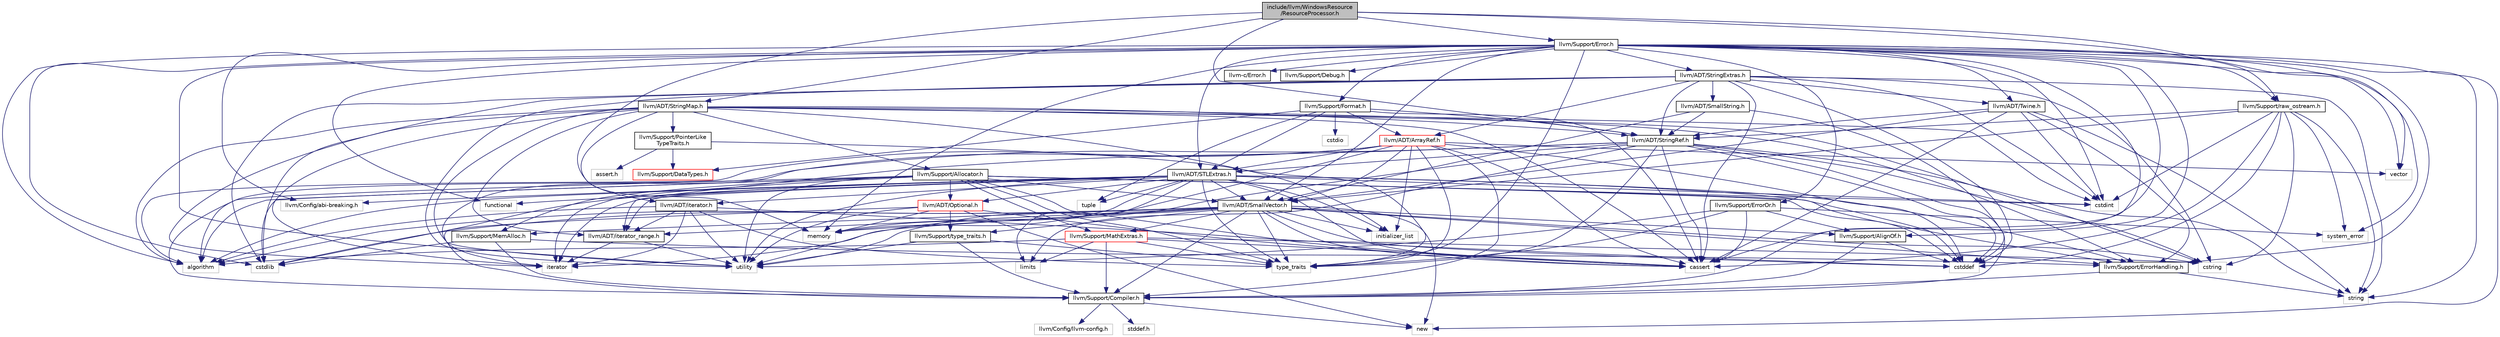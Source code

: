digraph "include/llvm/WindowsResource/ResourceProcessor.h"
{
 // LATEX_PDF_SIZE
  bgcolor="transparent";
  edge [fontname="Helvetica",fontsize="10",labelfontname="Helvetica",labelfontsize="10"];
  node [fontname="Helvetica",fontsize="10",shape="box"];
  Node1 [label="include/llvm/WindowsResource\l/ResourceProcessor.h",height=0.2,width=0.4,color="black", fillcolor="grey75", style="filled", fontcolor="black",tooltip=" "];
  Node1 -> Node2 [color="midnightblue",fontsize="10",style="solid",fontname="Helvetica"];
  Node2 [label="llvm/ADT/StringMap.h",height=0.2,width=0.4,color="black",URL="$StringMap_8h.html",tooltip=" "];
  Node2 -> Node3 [color="midnightblue",fontsize="10",style="solid",fontname="Helvetica"];
  Node3 [label="llvm/ADT/StringRef.h",height=0.2,width=0.4,color="black",URL="$StringRef_8h.html",tooltip=" "];
  Node3 -> Node4 [color="midnightblue",fontsize="10",style="solid",fontname="Helvetica"];
  Node4 [label="llvm/ADT/STLExtras.h",height=0.2,width=0.4,color="black",URL="$STLExtras_8h.html",tooltip=" "];
  Node4 -> Node5 [color="midnightblue",fontsize="10",style="solid",fontname="Helvetica"];
  Node5 [label="llvm/ADT/Optional.h",height=0.2,width=0.4,color="red",URL="$Optional_8h.html",tooltip=" "];
  Node5 -> Node7 [color="midnightblue",fontsize="10",style="solid",fontname="Helvetica"];
  Node7 [label="llvm/Support/Compiler.h",height=0.2,width=0.4,color="black",URL="$Compiler_8h.html",tooltip=" "];
  Node7 -> Node8 [color="midnightblue",fontsize="10",style="solid",fontname="Helvetica"];
  Node8 [label="llvm/Config/llvm-config.h",height=0.2,width=0.4,color="grey75",tooltip=" "];
  Node7 -> Node9 [color="midnightblue",fontsize="10",style="solid",fontname="Helvetica"];
  Node9 [label="new",height=0.2,width=0.4,color="grey75",tooltip=" "];
  Node7 -> Node10 [color="midnightblue",fontsize="10",style="solid",fontname="Helvetica"];
  Node10 [label="stddef.h",height=0.2,width=0.4,color="grey75",tooltip=" "];
  Node5 -> Node11 [color="midnightblue",fontsize="10",style="solid",fontname="Helvetica"];
  Node11 [label="llvm/Support/type_traits.h",height=0.2,width=0.4,color="black",URL="$type__traits_8h.html",tooltip=" "];
  Node11 -> Node7 [color="midnightblue",fontsize="10",style="solid",fontname="Helvetica"];
  Node11 -> Node12 [color="midnightblue",fontsize="10",style="solid",fontname="Helvetica"];
  Node12 [label="type_traits",height=0.2,width=0.4,color="grey75",tooltip=" "];
  Node11 -> Node13 [color="midnightblue",fontsize="10",style="solid",fontname="Helvetica"];
  Node13 [label="utility",height=0.2,width=0.4,color="grey75",tooltip=" "];
  Node5 -> Node14 [color="midnightblue",fontsize="10",style="solid",fontname="Helvetica"];
  Node14 [label="cassert",height=0.2,width=0.4,color="grey75",tooltip=" "];
  Node5 -> Node15 [color="midnightblue",fontsize="10",style="solid",fontname="Helvetica"];
  Node15 [label="memory",height=0.2,width=0.4,color="grey75",tooltip=" "];
  Node5 -> Node9 [color="midnightblue",fontsize="10",style="solid",fontname="Helvetica"];
  Node5 -> Node13 [color="midnightblue",fontsize="10",style="solid",fontname="Helvetica"];
  Node4 -> Node16 [color="midnightblue",fontsize="10",style="solid",fontname="Helvetica"];
  Node16 [label="llvm/ADT/SmallVector.h",height=0.2,width=0.4,color="black",URL="$SmallVector_8h.html",tooltip=" "];
  Node16 -> Node17 [color="midnightblue",fontsize="10",style="solid",fontname="Helvetica"];
  Node17 [label="llvm/ADT/iterator_range.h",height=0.2,width=0.4,color="black",URL="$iterator__range_8h.html",tooltip="This provides a very simple, boring adaptor for a begin and end iterator into a range type."];
  Node17 -> Node18 [color="midnightblue",fontsize="10",style="solid",fontname="Helvetica"];
  Node18 [label="iterator",height=0.2,width=0.4,color="grey75",tooltip=" "];
  Node17 -> Node13 [color="midnightblue",fontsize="10",style="solid",fontname="Helvetica"];
  Node16 -> Node19 [color="midnightblue",fontsize="10",style="solid",fontname="Helvetica"];
  Node19 [label="llvm/Support/AlignOf.h",height=0.2,width=0.4,color="black",URL="$AlignOf_8h.html",tooltip=" "];
  Node19 -> Node7 [color="midnightblue",fontsize="10",style="solid",fontname="Helvetica"];
  Node19 -> Node20 [color="midnightblue",fontsize="10",style="solid",fontname="Helvetica"];
  Node20 [label="cstddef",height=0.2,width=0.4,color="grey75",tooltip=" "];
  Node16 -> Node7 [color="midnightblue",fontsize="10",style="solid",fontname="Helvetica"];
  Node16 -> Node21 [color="midnightblue",fontsize="10",style="solid",fontname="Helvetica"];
  Node21 [label="llvm/Support/MathExtras.h",height=0.2,width=0.4,color="red",URL="$MathExtras_8h.html",tooltip=" "];
  Node21 -> Node7 [color="midnightblue",fontsize="10",style="solid",fontname="Helvetica"];
  Node21 -> Node29 [color="midnightblue",fontsize="10",style="solid",fontname="Helvetica"];
  Node29 [label="algorithm",height=0.2,width=0.4,color="grey75",tooltip=" "];
  Node21 -> Node14 [color="midnightblue",fontsize="10",style="solid",fontname="Helvetica"];
  Node21 -> Node31 [color="midnightblue",fontsize="10",style="solid",fontname="Helvetica"];
  Node31 [label="cstring",height=0.2,width=0.4,color="grey75",tooltip=" "];
  Node21 -> Node32 [color="midnightblue",fontsize="10",style="solid",fontname="Helvetica"];
  Node32 [label="limits",height=0.2,width=0.4,color="grey75",tooltip=" "];
  Node21 -> Node12 [color="midnightblue",fontsize="10",style="solid",fontname="Helvetica"];
  Node16 -> Node33 [color="midnightblue",fontsize="10",style="solid",fontname="Helvetica"];
  Node33 [label="llvm/Support/MemAlloc.h",height=0.2,width=0.4,color="black",URL="$MemAlloc_8h.html",tooltip="This file defines counterparts of C library allocation functions defined in the namespace 'std'."];
  Node33 -> Node7 [color="midnightblue",fontsize="10",style="solid",fontname="Helvetica"];
  Node33 -> Node34 [color="midnightblue",fontsize="10",style="solid",fontname="Helvetica"];
  Node34 [label="llvm/Support/ErrorHandling.h",height=0.2,width=0.4,color="black",URL="$llvm_2Support_2ErrorHandling_8h.html",tooltip=" "];
  Node34 -> Node7 [color="midnightblue",fontsize="10",style="solid",fontname="Helvetica"];
  Node34 -> Node35 [color="midnightblue",fontsize="10",style="solid",fontname="Helvetica"];
  Node35 [label="string",height=0.2,width=0.4,color="grey75",tooltip=" "];
  Node33 -> Node36 [color="midnightblue",fontsize="10",style="solid",fontname="Helvetica"];
  Node36 [label="cstdlib",height=0.2,width=0.4,color="grey75",tooltip=" "];
  Node16 -> Node11 [color="midnightblue",fontsize="10",style="solid",fontname="Helvetica"];
  Node16 -> Node34 [color="midnightblue",fontsize="10",style="solid",fontname="Helvetica"];
  Node16 -> Node29 [color="midnightblue",fontsize="10",style="solid",fontname="Helvetica"];
  Node16 -> Node14 [color="midnightblue",fontsize="10",style="solid",fontname="Helvetica"];
  Node16 -> Node20 [color="midnightblue",fontsize="10",style="solid",fontname="Helvetica"];
  Node16 -> Node36 [color="midnightblue",fontsize="10",style="solid",fontname="Helvetica"];
  Node16 -> Node31 [color="midnightblue",fontsize="10",style="solid",fontname="Helvetica"];
  Node16 -> Node37 [color="midnightblue",fontsize="10",style="solid",fontname="Helvetica"];
  Node37 [label="initializer_list",height=0.2,width=0.4,color="grey75",tooltip=" "];
  Node16 -> Node18 [color="midnightblue",fontsize="10",style="solid",fontname="Helvetica"];
  Node16 -> Node15 [color="midnightblue",fontsize="10",style="solid",fontname="Helvetica"];
  Node16 -> Node9 [color="midnightblue",fontsize="10",style="solid",fontname="Helvetica"];
  Node16 -> Node12 [color="midnightblue",fontsize="10",style="solid",fontname="Helvetica"];
  Node16 -> Node13 [color="midnightblue",fontsize="10",style="solid",fontname="Helvetica"];
  Node4 -> Node38 [color="midnightblue",fontsize="10",style="solid",fontname="Helvetica"];
  Node38 [label="llvm/ADT/iterator.h",height=0.2,width=0.4,color="black",URL="$iterator_8h.html",tooltip=" "];
  Node38 -> Node17 [color="midnightblue",fontsize="10",style="solid",fontname="Helvetica"];
  Node38 -> Node29 [color="midnightblue",fontsize="10",style="solid",fontname="Helvetica"];
  Node38 -> Node20 [color="midnightblue",fontsize="10",style="solid",fontname="Helvetica"];
  Node38 -> Node18 [color="midnightblue",fontsize="10",style="solid",fontname="Helvetica"];
  Node38 -> Node12 [color="midnightblue",fontsize="10",style="solid",fontname="Helvetica"];
  Node38 -> Node13 [color="midnightblue",fontsize="10",style="solid",fontname="Helvetica"];
  Node4 -> Node17 [color="midnightblue",fontsize="10",style="solid",fontname="Helvetica"];
  Node4 -> Node39 [color="midnightblue",fontsize="10",style="solid",fontname="Helvetica"];
  Node39 [label="llvm/Config/abi-breaking.h",height=0.2,width=0.4,color="grey75",tooltip=" "];
  Node4 -> Node34 [color="midnightblue",fontsize="10",style="solid",fontname="Helvetica"];
  Node4 -> Node29 [color="midnightblue",fontsize="10",style="solid",fontname="Helvetica"];
  Node4 -> Node14 [color="midnightblue",fontsize="10",style="solid",fontname="Helvetica"];
  Node4 -> Node20 [color="midnightblue",fontsize="10",style="solid",fontname="Helvetica"];
  Node4 -> Node40 [color="midnightblue",fontsize="10",style="solid",fontname="Helvetica"];
  Node40 [label="cstdint",height=0.2,width=0.4,color="grey75",tooltip=" "];
  Node4 -> Node36 [color="midnightblue",fontsize="10",style="solid",fontname="Helvetica"];
  Node4 -> Node41 [color="midnightblue",fontsize="10",style="solid",fontname="Helvetica"];
  Node41 [label="functional",height=0.2,width=0.4,color="grey75",tooltip=" "];
  Node4 -> Node37 [color="midnightblue",fontsize="10",style="solid",fontname="Helvetica"];
  Node4 -> Node18 [color="midnightblue",fontsize="10",style="solid",fontname="Helvetica"];
  Node4 -> Node32 [color="midnightblue",fontsize="10",style="solid",fontname="Helvetica"];
  Node4 -> Node15 [color="midnightblue",fontsize="10",style="solid",fontname="Helvetica"];
  Node4 -> Node42 [color="midnightblue",fontsize="10",style="solid",fontname="Helvetica"];
  Node42 [label="tuple",height=0.2,width=0.4,color="grey75",tooltip=" "];
  Node4 -> Node12 [color="midnightblue",fontsize="10",style="solid",fontname="Helvetica"];
  Node4 -> Node13 [color="midnightblue",fontsize="10",style="solid",fontname="Helvetica"];
  Node3 -> Node17 [color="midnightblue",fontsize="10",style="solid",fontname="Helvetica"];
  Node3 -> Node7 [color="midnightblue",fontsize="10",style="solid",fontname="Helvetica"];
  Node3 -> Node29 [color="midnightblue",fontsize="10",style="solid",fontname="Helvetica"];
  Node3 -> Node14 [color="midnightblue",fontsize="10",style="solid",fontname="Helvetica"];
  Node3 -> Node20 [color="midnightblue",fontsize="10",style="solid",fontname="Helvetica"];
  Node3 -> Node31 [color="midnightblue",fontsize="10",style="solid",fontname="Helvetica"];
  Node3 -> Node32 [color="midnightblue",fontsize="10",style="solid",fontname="Helvetica"];
  Node3 -> Node35 [color="midnightblue",fontsize="10",style="solid",fontname="Helvetica"];
  Node3 -> Node12 [color="midnightblue",fontsize="10",style="solid",fontname="Helvetica"];
  Node3 -> Node13 [color="midnightblue",fontsize="10",style="solid",fontname="Helvetica"];
  Node2 -> Node38 [color="midnightblue",fontsize="10",style="solid",fontname="Helvetica"];
  Node2 -> Node17 [color="midnightblue",fontsize="10",style="solid",fontname="Helvetica"];
  Node2 -> Node43 [color="midnightblue",fontsize="10",style="solid",fontname="Helvetica"];
  Node43 [label="llvm/Support/Allocator.h",height=0.2,width=0.4,color="black",URL="$Allocator_8h.html",tooltip="This file defines the MallocAllocator and BumpPtrAllocator interfaces."];
  Node43 -> Node5 [color="midnightblue",fontsize="10",style="solid",fontname="Helvetica"];
  Node43 -> Node16 [color="midnightblue",fontsize="10",style="solid",fontname="Helvetica"];
  Node43 -> Node7 [color="midnightblue",fontsize="10",style="solid",fontname="Helvetica"];
  Node43 -> Node34 [color="midnightblue",fontsize="10",style="solid",fontname="Helvetica"];
  Node43 -> Node21 [color="midnightblue",fontsize="10",style="solid",fontname="Helvetica"];
  Node43 -> Node33 [color="midnightblue",fontsize="10",style="solid",fontname="Helvetica"];
  Node43 -> Node29 [color="midnightblue",fontsize="10",style="solid",fontname="Helvetica"];
  Node43 -> Node14 [color="midnightblue",fontsize="10",style="solid",fontname="Helvetica"];
  Node43 -> Node20 [color="midnightblue",fontsize="10",style="solid",fontname="Helvetica"];
  Node43 -> Node40 [color="midnightblue",fontsize="10",style="solid",fontname="Helvetica"];
  Node43 -> Node36 [color="midnightblue",fontsize="10",style="solid",fontname="Helvetica"];
  Node43 -> Node18 [color="midnightblue",fontsize="10",style="solid",fontname="Helvetica"];
  Node43 -> Node12 [color="midnightblue",fontsize="10",style="solid",fontname="Helvetica"];
  Node43 -> Node13 [color="midnightblue",fontsize="10",style="solid",fontname="Helvetica"];
  Node2 -> Node44 [color="midnightblue",fontsize="10",style="solid",fontname="Helvetica"];
  Node44 [label="llvm/Support/PointerLike\lTypeTraits.h",height=0.2,width=0.4,color="black",URL="$PointerLikeTypeTraits_8h.html",tooltip=" "];
  Node44 -> Node23 [color="midnightblue",fontsize="10",style="solid",fontname="Helvetica"];
  Node23 [label="llvm/Support/DataTypes.h",height=0.2,width=0.4,color="red",URL="$llvm_2Support_2DataTypes_8h.html",tooltip=" "];
  Node44 -> Node45 [color="midnightblue",fontsize="10",style="solid",fontname="Helvetica"];
  Node45 [label="assert.h",height=0.2,width=0.4,color="grey75",tooltip=" "];
  Node44 -> Node12 [color="midnightblue",fontsize="10",style="solid",fontname="Helvetica"];
  Node2 -> Node34 [color="midnightblue",fontsize="10",style="solid",fontname="Helvetica"];
  Node2 -> Node29 [color="midnightblue",fontsize="10",style="solid",fontname="Helvetica"];
  Node2 -> Node14 [color="midnightblue",fontsize="10",style="solid",fontname="Helvetica"];
  Node2 -> Node40 [color="midnightblue",fontsize="10",style="solid",fontname="Helvetica"];
  Node2 -> Node36 [color="midnightblue",fontsize="10",style="solid",fontname="Helvetica"];
  Node2 -> Node31 [color="midnightblue",fontsize="10",style="solid",fontname="Helvetica"];
  Node2 -> Node37 [color="midnightblue",fontsize="10",style="solid",fontname="Helvetica"];
  Node2 -> Node18 [color="midnightblue",fontsize="10",style="solid",fontname="Helvetica"];
  Node2 -> Node13 [color="midnightblue",fontsize="10",style="solid",fontname="Helvetica"];
  Node1 -> Node3 [color="midnightblue",fontsize="10",style="solid",fontname="Helvetica"];
  Node1 -> Node46 [color="midnightblue",fontsize="10",style="solid",fontname="Helvetica"];
  Node46 [label="llvm/Support/Error.h",height=0.2,width=0.4,color="black",URL="$llvm_2Support_2Error_8h.html",tooltip=" "];
  Node46 -> Node47 [color="midnightblue",fontsize="10",style="solid",fontname="Helvetica"];
  Node47 [label="llvm-c/Error.h",height=0.2,width=0.4,color="black",URL="$llvm-c_2Error_8h.html",tooltip=" "];
  Node46 -> Node4 [color="midnightblue",fontsize="10",style="solid",fontname="Helvetica"];
  Node46 -> Node16 [color="midnightblue",fontsize="10",style="solid",fontname="Helvetica"];
  Node46 -> Node48 [color="midnightblue",fontsize="10",style="solid",fontname="Helvetica"];
  Node48 [label="llvm/ADT/StringExtras.h",height=0.2,width=0.4,color="black",URL="$StringExtras_8h.html",tooltip=" "];
  Node48 -> Node49 [color="midnightblue",fontsize="10",style="solid",fontname="Helvetica"];
  Node49 [label="llvm/ADT/ArrayRef.h",height=0.2,width=0.4,color="red",URL="$ArrayRef_8h.html",tooltip=" "];
  Node49 -> Node16 [color="midnightblue",fontsize="10",style="solid",fontname="Helvetica"];
  Node49 -> Node4 [color="midnightblue",fontsize="10",style="solid",fontname="Helvetica"];
  Node49 -> Node7 [color="midnightblue",fontsize="10",style="solid",fontname="Helvetica"];
  Node49 -> Node29 [color="midnightblue",fontsize="10",style="solid",fontname="Helvetica"];
  Node49 -> Node14 [color="midnightblue",fontsize="10",style="solid",fontname="Helvetica"];
  Node49 -> Node20 [color="midnightblue",fontsize="10",style="solid",fontname="Helvetica"];
  Node49 -> Node37 [color="midnightblue",fontsize="10",style="solid",fontname="Helvetica"];
  Node49 -> Node18 [color="midnightblue",fontsize="10",style="solid",fontname="Helvetica"];
  Node49 -> Node15 [color="midnightblue",fontsize="10",style="solid",fontname="Helvetica"];
  Node49 -> Node12 [color="midnightblue",fontsize="10",style="solid",fontname="Helvetica"];
  Node49 -> Node54 [color="midnightblue",fontsize="10",style="solid",fontname="Helvetica"];
  Node54 [label="vector",height=0.2,width=0.4,color="grey75",tooltip=" "];
  Node48 -> Node55 [color="midnightblue",fontsize="10",style="solid",fontname="Helvetica"];
  Node55 [label="llvm/ADT/SmallString.h",height=0.2,width=0.4,color="black",URL="$SmallString_8h.html",tooltip=" "];
  Node55 -> Node16 [color="midnightblue",fontsize="10",style="solid",fontname="Helvetica"];
  Node55 -> Node3 [color="midnightblue",fontsize="10",style="solid",fontname="Helvetica"];
  Node55 -> Node20 [color="midnightblue",fontsize="10",style="solid",fontname="Helvetica"];
  Node48 -> Node3 [color="midnightblue",fontsize="10",style="solid",fontname="Helvetica"];
  Node48 -> Node56 [color="midnightblue",fontsize="10",style="solid",fontname="Helvetica"];
  Node56 [label="llvm/ADT/Twine.h",height=0.2,width=0.4,color="black",URL="$Twine_8h.html",tooltip=" "];
  Node56 -> Node16 [color="midnightblue",fontsize="10",style="solid",fontname="Helvetica"];
  Node56 -> Node3 [color="midnightblue",fontsize="10",style="solid",fontname="Helvetica"];
  Node56 -> Node34 [color="midnightblue",fontsize="10",style="solid",fontname="Helvetica"];
  Node56 -> Node14 [color="midnightblue",fontsize="10",style="solid",fontname="Helvetica"];
  Node56 -> Node40 [color="midnightblue",fontsize="10",style="solid",fontname="Helvetica"];
  Node56 -> Node35 [color="midnightblue",fontsize="10",style="solid",fontname="Helvetica"];
  Node48 -> Node14 [color="midnightblue",fontsize="10",style="solid",fontname="Helvetica"];
  Node48 -> Node20 [color="midnightblue",fontsize="10",style="solid",fontname="Helvetica"];
  Node48 -> Node40 [color="midnightblue",fontsize="10",style="solid",fontname="Helvetica"];
  Node48 -> Node36 [color="midnightblue",fontsize="10",style="solid",fontname="Helvetica"];
  Node48 -> Node31 [color="midnightblue",fontsize="10",style="solid",fontname="Helvetica"];
  Node48 -> Node18 [color="midnightblue",fontsize="10",style="solid",fontname="Helvetica"];
  Node48 -> Node35 [color="midnightblue",fontsize="10",style="solid",fontname="Helvetica"];
  Node48 -> Node13 [color="midnightblue",fontsize="10",style="solid",fontname="Helvetica"];
  Node46 -> Node56 [color="midnightblue",fontsize="10",style="solid",fontname="Helvetica"];
  Node46 -> Node39 [color="midnightblue",fontsize="10",style="solid",fontname="Helvetica"];
  Node46 -> Node19 [color="midnightblue",fontsize="10",style="solid",fontname="Helvetica"];
  Node46 -> Node7 [color="midnightblue",fontsize="10",style="solid",fontname="Helvetica"];
  Node46 -> Node57 [color="midnightblue",fontsize="10",style="solid",fontname="Helvetica"];
  Node57 [label="llvm/Support/Debug.h",height=0.2,width=0.4,color="black",URL="$Debug_8h.html",tooltip=" "];
  Node46 -> Node34 [color="midnightblue",fontsize="10",style="solid",fontname="Helvetica"];
  Node46 -> Node58 [color="midnightblue",fontsize="10",style="solid",fontname="Helvetica"];
  Node58 [label="llvm/Support/ErrorOr.h",height=0.2,width=0.4,color="black",URL="$ErrorOr_8h.html",tooltip="Provides ErrorOr<T> smart pointer."];
  Node58 -> Node19 [color="midnightblue",fontsize="10",style="solid",fontname="Helvetica"];
  Node58 -> Node14 [color="midnightblue",fontsize="10",style="solid",fontname="Helvetica"];
  Node58 -> Node59 [color="midnightblue",fontsize="10",style="solid",fontname="Helvetica"];
  Node59 [label="system_error",height=0.2,width=0.4,color="grey75",tooltip=" "];
  Node58 -> Node12 [color="midnightblue",fontsize="10",style="solid",fontname="Helvetica"];
  Node58 -> Node13 [color="midnightblue",fontsize="10",style="solid",fontname="Helvetica"];
  Node46 -> Node60 [color="midnightblue",fontsize="10",style="solid",fontname="Helvetica"];
  Node60 [label="llvm/Support/Format.h",height=0.2,width=0.4,color="black",URL="$Format_8h.html",tooltip=" "];
  Node60 -> Node49 [color="midnightblue",fontsize="10",style="solid",fontname="Helvetica"];
  Node60 -> Node4 [color="midnightblue",fontsize="10",style="solid",fontname="Helvetica"];
  Node60 -> Node3 [color="midnightblue",fontsize="10",style="solid",fontname="Helvetica"];
  Node60 -> Node23 [color="midnightblue",fontsize="10",style="solid",fontname="Helvetica"];
  Node60 -> Node14 [color="midnightblue",fontsize="10",style="solid",fontname="Helvetica"];
  Node60 -> Node61 [color="midnightblue",fontsize="10",style="solid",fontname="Helvetica"];
  Node61 [label="cstdio",height=0.2,width=0.4,color="grey75",tooltip=" "];
  Node60 -> Node42 [color="midnightblue",fontsize="10",style="solid",fontname="Helvetica"];
  Node46 -> Node62 [color="midnightblue",fontsize="10",style="solid",fontname="Helvetica"];
  Node62 [label="llvm/Support/raw_ostream.h",height=0.2,width=0.4,color="black",URL="$raw__ostream_8h.html",tooltip=" "];
  Node62 -> Node16 [color="midnightblue",fontsize="10",style="solid",fontname="Helvetica"];
  Node62 -> Node3 [color="midnightblue",fontsize="10",style="solid",fontname="Helvetica"];
  Node62 -> Node14 [color="midnightblue",fontsize="10",style="solid",fontname="Helvetica"];
  Node62 -> Node20 [color="midnightblue",fontsize="10",style="solid",fontname="Helvetica"];
  Node62 -> Node40 [color="midnightblue",fontsize="10",style="solid",fontname="Helvetica"];
  Node62 -> Node31 [color="midnightblue",fontsize="10",style="solid",fontname="Helvetica"];
  Node62 -> Node35 [color="midnightblue",fontsize="10",style="solid",fontname="Helvetica"];
  Node62 -> Node59 [color="midnightblue",fontsize="10",style="solid",fontname="Helvetica"];
  Node46 -> Node29 [color="midnightblue",fontsize="10",style="solid",fontname="Helvetica"];
  Node46 -> Node14 [color="midnightblue",fontsize="10",style="solid",fontname="Helvetica"];
  Node46 -> Node40 [color="midnightblue",fontsize="10",style="solid",fontname="Helvetica"];
  Node46 -> Node36 [color="midnightblue",fontsize="10",style="solid",fontname="Helvetica"];
  Node46 -> Node41 [color="midnightblue",fontsize="10",style="solid",fontname="Helvetica"];
  Node46 -> Node15 [color="midnightblue",fontsize="10",style="solid",fontname="Helvetica"];
  Node46 -> Node9 [color="midnightblue",fontsize="10",style="solid",fontname="Helvetica"];
  Node46 -> Node35 [color="midnightblue",fontsize="10",style="solid",fontname="Helvetica"];
  Node46 -> Node59 [color="midnightblue",fontsize="10",style="solid",fontname="Helvetica"];
  Node46 -> Node12 [color="midnightblue",fontsize="10",style="solid",fontname="Helvetica"];
  Node46 -> Node13 [color="midnightblue",fontsize="10",style="solid",fontname="Helvetica"];
  Node46 -> Node54 [color="midnightblue",fontsize="10",style="solid",fontname="Helvetica"];
  Node1 -> Node62 [color="midnightblue",fontsize="10",style="solid",fontname="Helvetica"];
  Node1 -> Node15 [color="midnightblue",fontsize="10",style="solid",fontname="Helvetica"];
  Node1 -> Node54 [color="midnightblue",fontsize="10",style="solid",fontname="Helvetica"];
}
